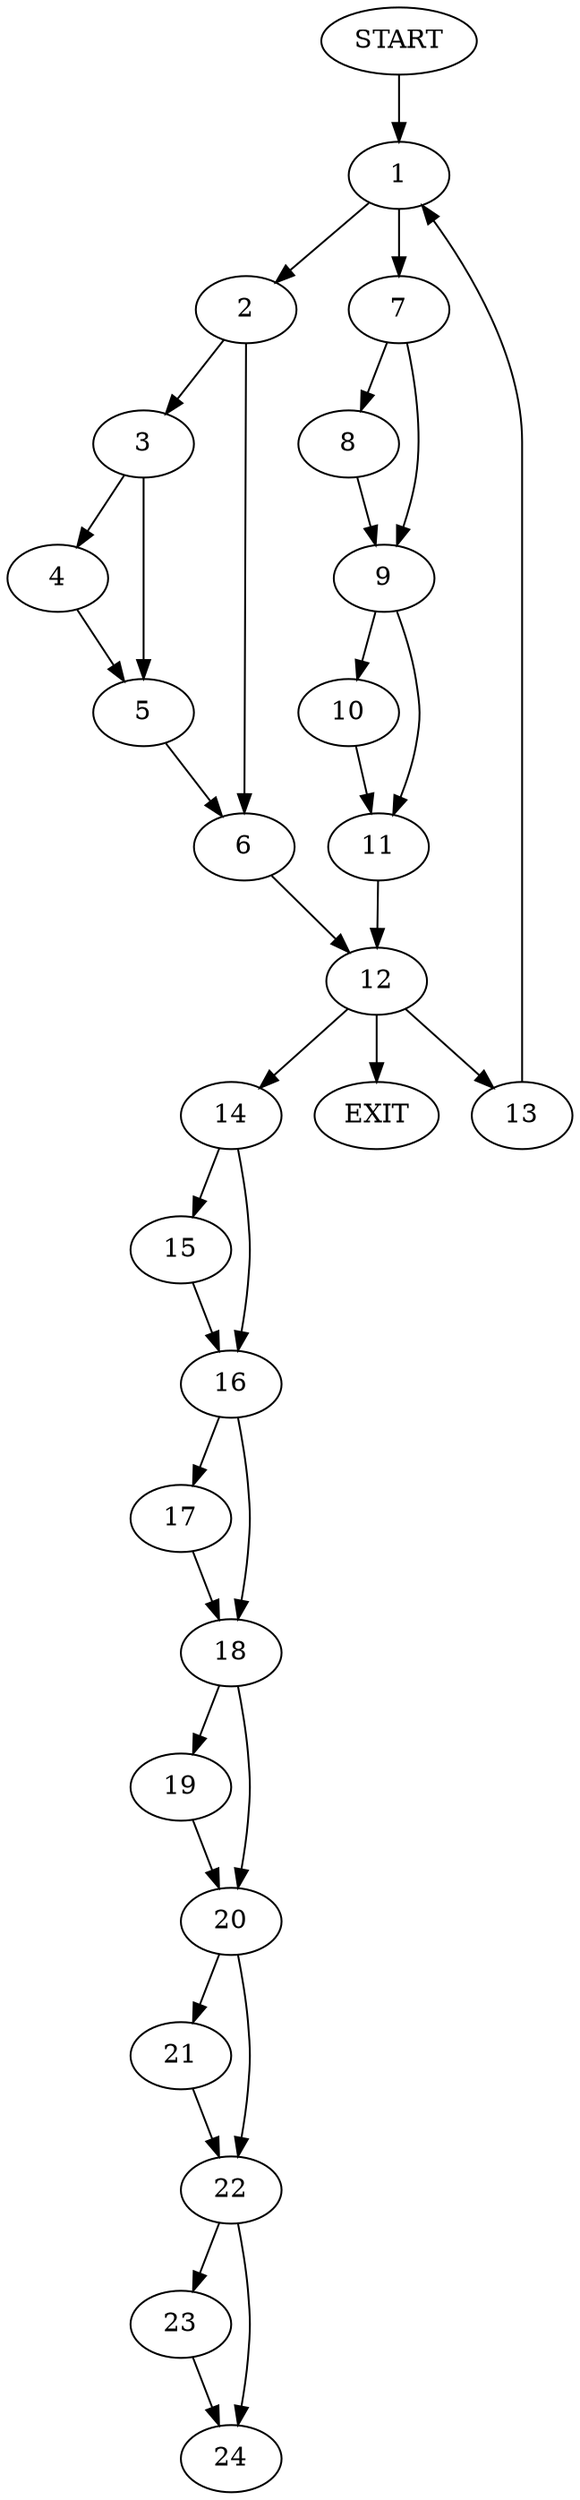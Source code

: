 digraph { 
0 [label="START"];
1;
2;
3;
4;
5;
6;
7;
8;
9;
10;
11;
12;
13;
14;
15;
16;
17;
18;
19;
20;
21;
22;
23;
24;
25[label="EXIT"];
0 -> 1;
1 -> 2;
1 -> 7;
2 -> 3;
2 -> 6;
3 -> 4;
3 -> 5;
4 -> 5;
5 -> 6;
6 -> 12;
7 -> 8;
7 -> 9;
8 -> 9;
9 -> 10;
9 -> 11;
10 -> 11;
11 -> 12;
12 -> 25;
12 -> 13;
12:s2 -> 14;
13 -> 1;
14 -> 15;
14 -> 16;
15 -> 16;
16 -> 17;
16 -> 18;
17 -> 18;
18 -> 19;
18 -> 20;
19 -> 20;
20 -> 21;
20 -> 22;
21 -> 22;
22 -> 23;
22 -> 24;
23 -> 24;
}